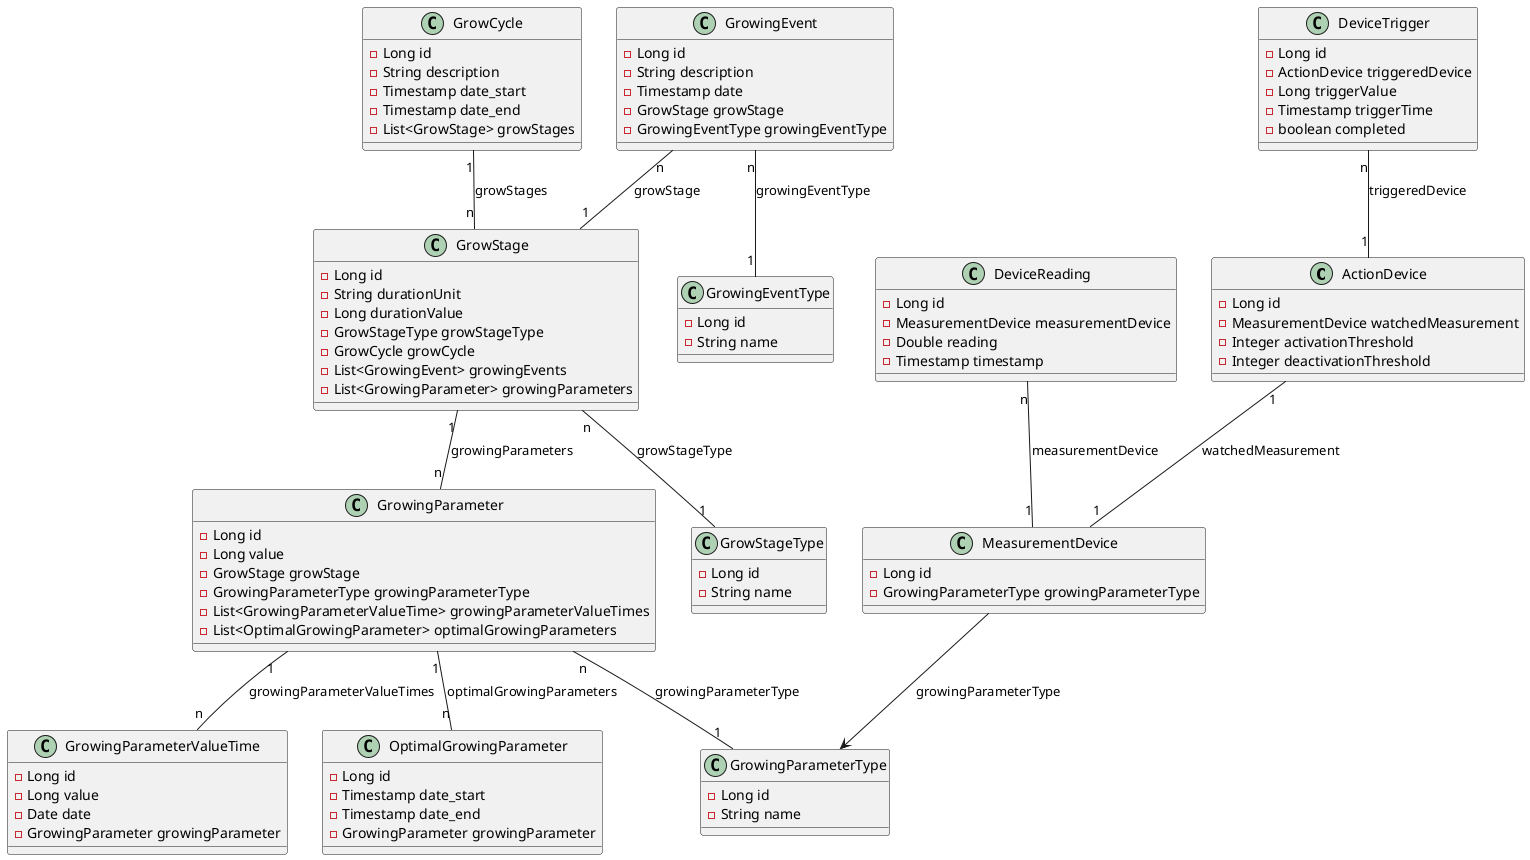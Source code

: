 @startuml

'TABLES'

class ActionDevice {
    - Long id
    - MeasurementDevice watchedMeasurement
    - Integer activationThreshold
    - Integer deactivationThreshold
}

class DeviceReading {
    - Long id
    - MeasurementDevice measurementDevice
    - Double reading
    - Timestamp timestamp
}

class DeviceTrigger {
    - Long id
    - ActionDevice triggeredDevice
    - Long triggerValue
    - Timestamp triggerTime
    - boolean completed
}

class GrowCycle {
    - Long id
    - String description
    - Timestamp date_start
    - Timestamp date_end
    - List<GrowStage> growStages
}

class GrowingEvent {
      - Long id
      - String description
      - Timestamp date
      - GrowStage growStage
      - GrowingEventType growingEventType
  }

class GrowingEventType {
      - Long id
      - String name
}

class GrowingParameter {
      - Long id
      - Long value
      - GrowStage growStage
      - GrowingParameterType growingParameterType
      - List<GrowingParameterValueTime> growingParameterValueTimes
      - List<OptimalGrowingParameter> optimalGrowingParameters
 }

class GrowingParameterType {
    - Long id
    - String name
}

class GrowingParameterValueTime {
      - Long id
      - Long value
      - Date date
      - GrowingParameter growingParameter
  }

class GrowStage {
        - Long id
        - String durationUnit
        - Long durationValue
        - GrowStageType growStageType
        - GrowCycle growCycle
        - List<GrowingEvent> growingEvents
        - List<GrowingParameter> growingParameters
    }

class GrowStageType {
    - Long id
    - String name
    }

class MeasurementDevice {
        - Long id
        - GrowingParameterType growingParameterType
    }

class OptimalGrowingParameter {
           - Long id
           - Timestamp date_start
           - Timestamp date_end
           - GrowingParameter growingParameter
       }



'RELACIONES'

MeasurementDevice --> GrowingParameterType : growingParameterType
ActionDevice "1" -- "1" MeasurementDevice : watchedMeasurement
GrowingParameter "n" -- "1" GrowingParameterType : growingParameterType
GrowingParameter "1" -- "n" GrowingParameterValueTime : growingParameterValueTimes
GrowingParameter "1" -- "n" OptimalGrowingParameter : optimalGrowingParameters
GrowingEvent "n" -- "1" GrowStage : growStage
GrowingEvent "n" -- "1" GrowingEventType : growingEventType
GrowStage "n" -- "1" GrowStageType : growStageType
GrowStage "1" -- "n" GrowingParameter : growingParameters
GrowCycle "1" -- "n" GrowStage : growStages
DeviceReading "n" -- "1" MeasurementDevice : measurementDevice
DeviceTrigger "n" -- "1" ActionDevice : triggeredDevice

@enduml